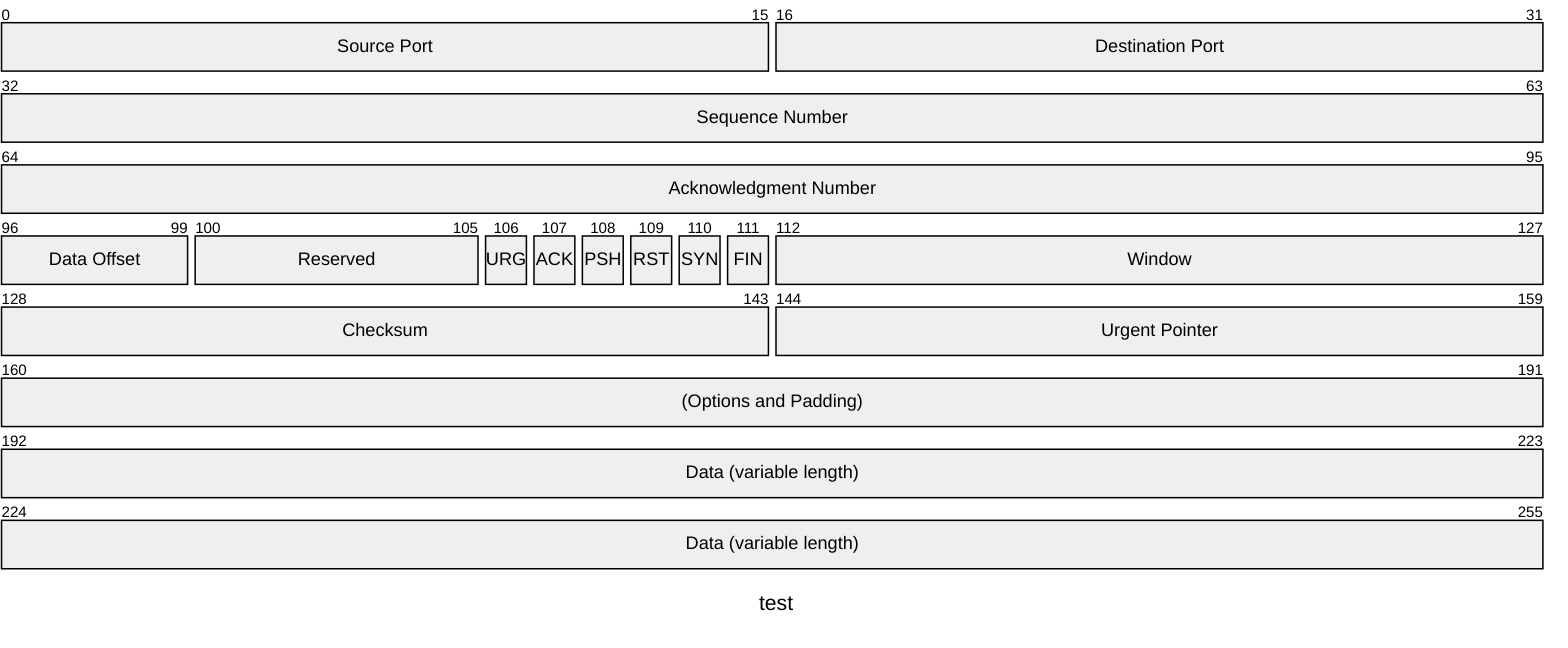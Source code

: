 packet-beta
    title test
        0-15: "Source Port"
        16-31: "Destination Port"
        32-63: "Sequence Number"
        64-95: "Acknowledgment Number"
        96-99: "Data Offset"
        100-105: "Reserved"
        106: "URG"
        107: "ACK"
        108: "PSH"
        109: "RST"
        110: "SYN"
        111: "FIN"
        112-127: "Window"
        128-143: "Checksum"
        144-159: "Urgent Pointer"
        160-191: "(Options and Padding)"
        192-255: "Data (variable length)"
